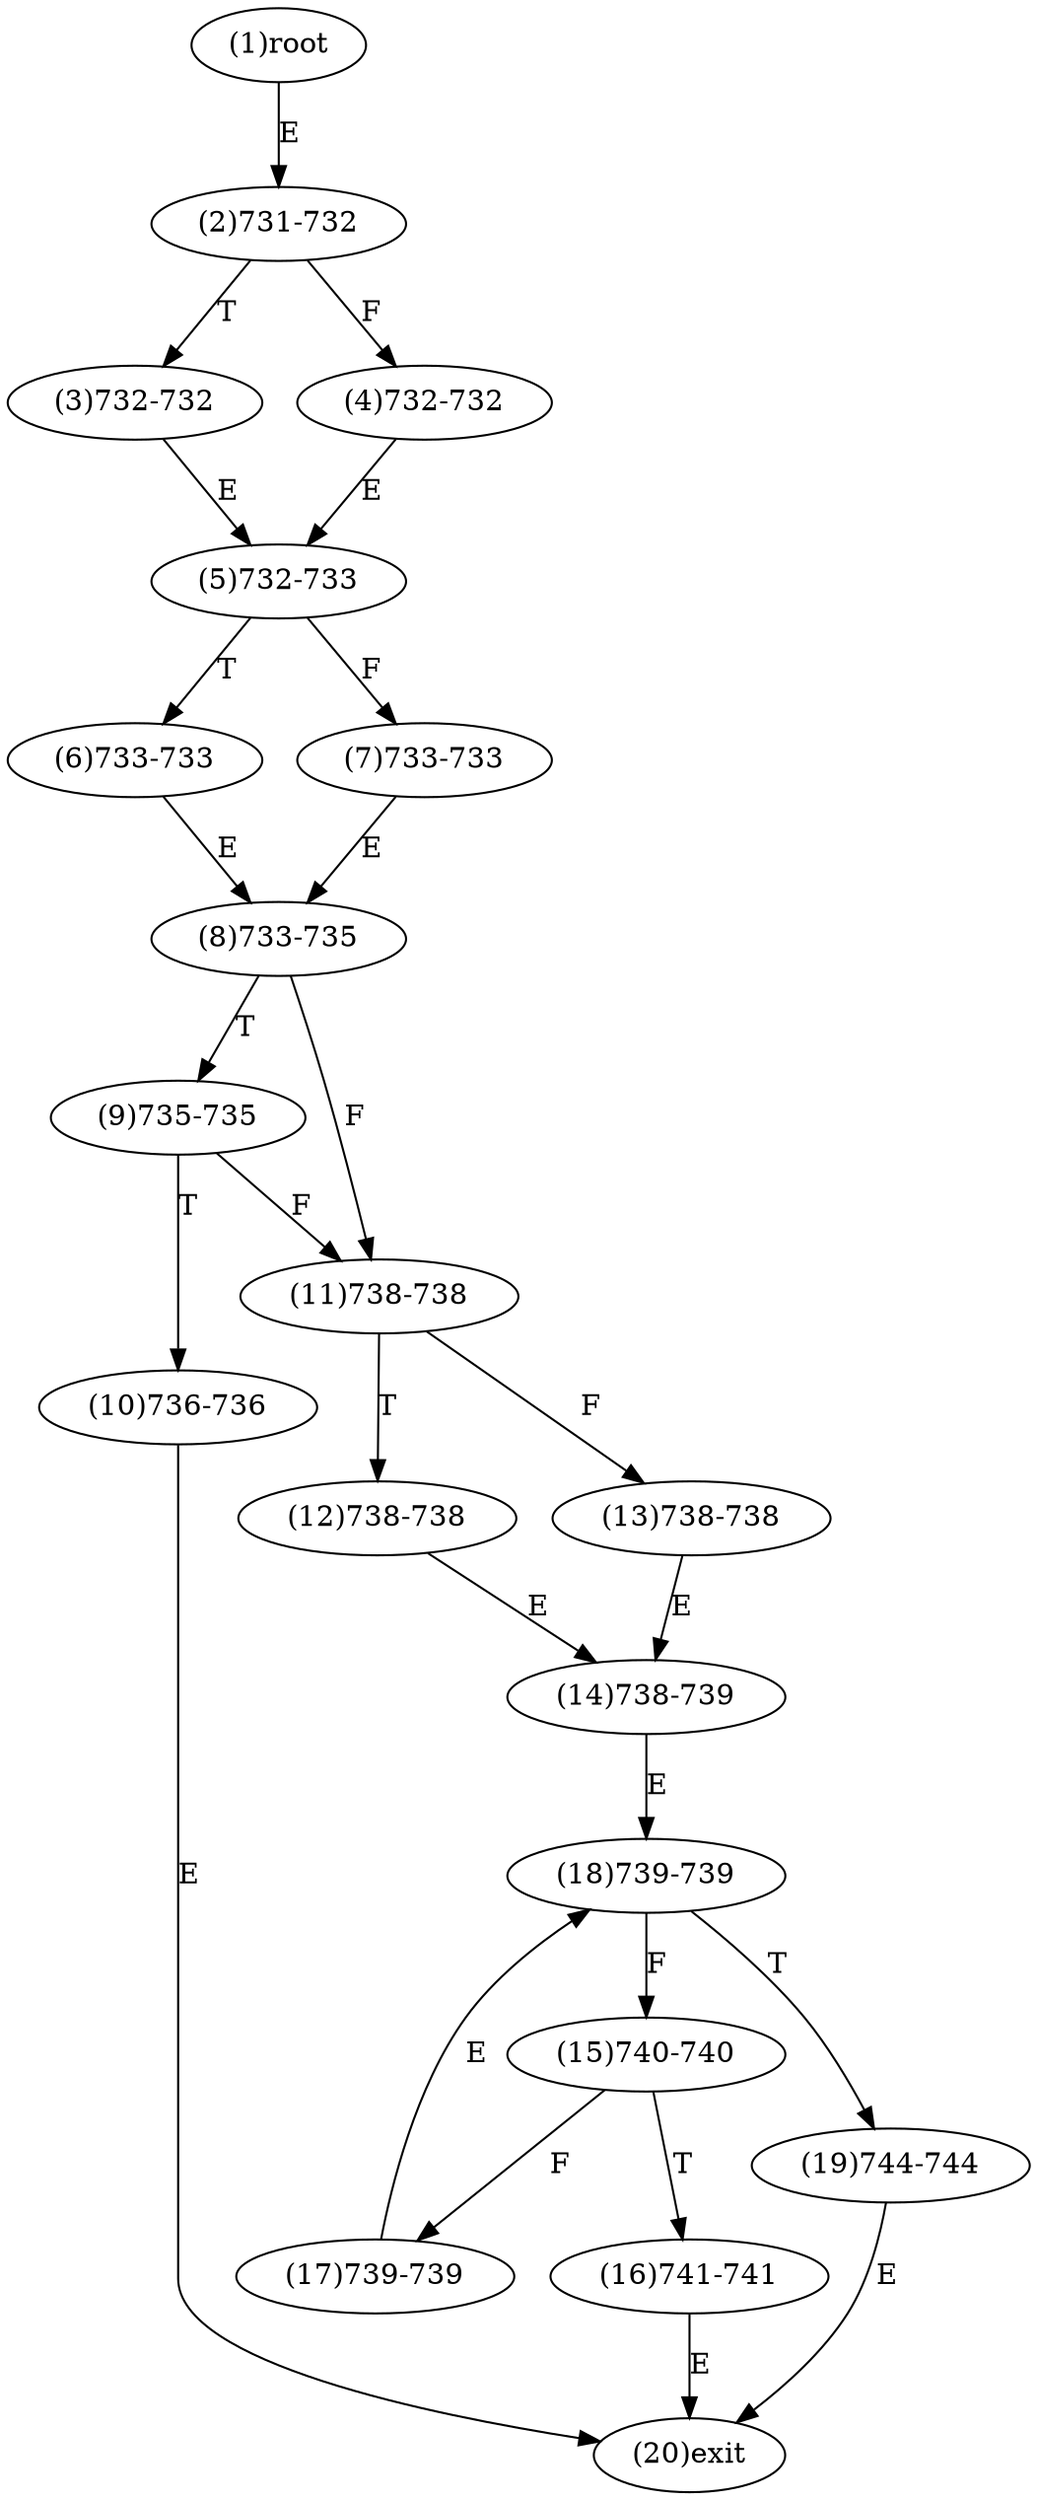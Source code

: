 digraph "" { 
1[ label="(1)root"];
2[ label="(2)731-732"];
3[ label="(3)732-732"];
4[ label="(4)732-732"];
5[ label="(5)732-733"];
6[ label="(6)733-733"];
7[ label="(7)733-733"];
8[ label="(8)733-735"];
9[ label="(9)735-735"];
10[ label="(10)736-736"];
11[ label="(11)738-738"];
12[ label="(12)738-738"];
13[ label="(13)738-738"];
14[ label="(14)738-739"];
15[ label="(15)740-740"];
17[ label="(17)739-739"];
16[ label="(16)741-741"];
19[ label="(19)744-744"];
18[ label="(18)739-739"];
20[ label="(20)exit"];
1->2[ label="E"];
2->4[ label="F"];
2->3[ label="T"];
3->5[ label="E"];
4->5[ label="E"];
5->7[ label="F"];
5->6[ label="T"];
6->8[ label="E"];
7->8[ label="E"];
8->11[ label="F"];
8->9[ label="T"];
9->11[ label="F"];
9->10[ label="T"];
10->20[ label="E"];
11->13[ label="F"];
11->12[ label="T"];
12->14[ label="E"];
13->14[ label="E"];
14->18[ label="E"];
15->17[ label="F"];
15->16[ label="T"];
16->20[ label="E"];
17->18[ label="E"];
18->15[ label="F"];
18->19[ label="T"];
19->20[ label="E"];
}